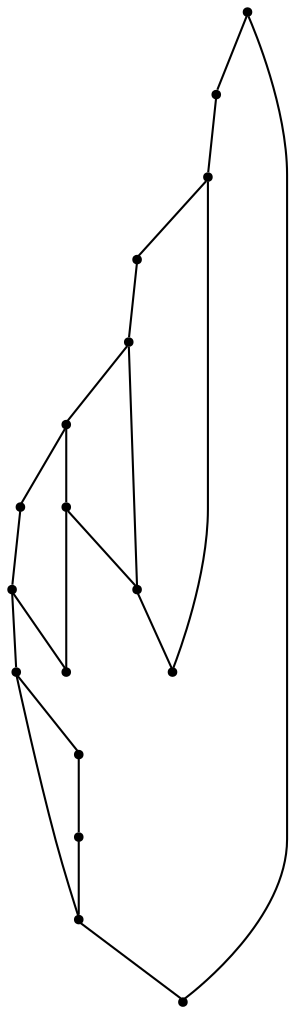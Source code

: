 graph {
  node [shape=point,comment="{\"directed\":false,\"doi\":\"10.1007/978-3-030-68766-3_20\",\"figure\":\"1 (3)\"}"]

  v0 [pos="988.2282353272939,236.24884355574505"]
  v1 [pos="988.2282353272939,329.6000750073272"]
  v2 [pos="941.555242871985,329.6000750073272"]
  v3 [pos="894.8821550340494,329.6000750073272"]
  v4 [pos="941.5552428719849,422.94723685005295"]
  v5 [pos="941.555242871985,236.24884355574505"]
  v6 [pos="894.8821550340494,236.2488435557451"]
  v7 [pos="894.8821550340494,282.9264940859643"]
  v8 [pos="894.8821550340494,376.27365592869006"]
  v9 [pos="848.2059672607512,376.27365592869006"]
  v10 [pos="801.5318143168192,376.27365592869006"]
  v11 [pos="894.8821550340494,422.94723685005295"]
  v12 [pos="848.2059672607512,422.94723685005295"]
  v13 [pos="801.5318143168194,282.9264940859643"]
  v14 [pos="848.2059672607512,282.9264940859643"]
  v15 [pos="801.5318143168194,329.6000750073272"]
  v16 [pos="754.8577249613052,329.6000750073272"]

  v0 -- v1 [id="-1",pos="988.2282353272939,236.24884355574505 988.2282353272939,329.6000750073272 988.2282353272939,329.6000750073272 988.2282353272939,329.6000750073272"]
  v12 -- v16 [id="-2",pos="848.2059672607512,422.94723685005295 754.8577885497228,422.9471414685954 754.8577885497228,422.9471414685954 754.8577885497228,422.9471414685954 754.8577249613052,329.6000750073272 754.8577249613052,329.6000750073272 754.8577249613052,329.6000750073272"]
  v10 -- v15 [id="-3",pos="801.5318143168192,376.27365592869006 801.5318143168194,329.6000750073272 801.5318143168194,329.6000750073272 801.5318143168194,329.6000750073272"]
  v15 -- v13 [id="-4",pos="801.5318143168194,329.6000750073272 801.5318143168194,282.9264940859643 801.5318143168194,282.9264940859643 801.5318143168194,282.9264940859643"]
  v15 -- v16 [id="-5",pos="801.5318143168194,329.6000750073272 754.8577249613052,329.6000750073272 754.8577249613052,329.6000750073272 754.8577249613052,329.6000750073272"]
  v13 -- v14 [id="-6",pos="801.5318143168194,282.9264940859643 848.2059672607512,282.9264940859643 848.2059672607512,282.9264940859643 848.2059672607512,282.9264940859643"]
  v14 -- v7 [id="-7",pos="848.2059672607512,282.9264940859643 894.8821550340494,282.9264940859643 894.8821550340494,282.9264940859643 894.8821550340494,282.9264940859643"]
  v13 -- v6 [id="-8",pos="801.5318143168194,282.9264940859643 801.531877905237,236.25297675223976 801.531877905237,236.25297675223976 801.531877905237,236.25297675223976 894.8821550340494,236.2488435557451 894.8821550340494,236.2488435557451 894.8821550340494,236.2488435557451"]
  v12 -- v11 [id="-9",pos="848.2059672607512,422.94723685005295 894.8821550340494,422.94723685005295 894.8821550340494,422.94723685005295 894.8821550340494,422.94723685005295"]
  v9 -- v12 [id="-10",pos="848.2059672607512,376.27365592869006 848.2059672607512,422.94723685005295 848.2059672607512,422.94723685005295 848.2059672607512,422.94723685005295"]
  v11 -- v4 [id="-11",pos="894.8821550340494,422.94723685005295 941.5552428719849,422.94723685005295 941.5552428719849,422.94723685005295 941.5552428719849,422.94723685005295"]
  v11 -- v8 [id="-12",pos="894.8821550340494,422.94723685005295 894.8821550340494,376.27365592869006 894.8821550340494,376.27365592869006 894.8821550340494,376.27365592869006"]
  v8 -- v9 [id="-13",pos="894.8821550340494,376.27365592869006 848.2059672607512,376.27365592869006 848.2059672607512,376.27365592869006 848.2059672607512,376.27365592869006"]
  v9 -- v10 [id="-14",pos="848.2059672607512,376.27365592869006 801.5318143168192,376.27365592869006 801.5318143168192,376.27365592869006 801.5318143168192,376.27365592869006"]
  v3 -- v8 [id="-15",pos="894.8821550340494,329.6000750073272 894.8821550340494,376.27365592869006 894.8821550340494,376.27365592869006 894.8821550340494,376.27365592869006"]
  v7 -- v6 [id="-16",pos="894.8821550340494,282.9264940859643 894.8821550340494,236.2488435557451 894.8821550340494,236.2488435557451 894.8821550340494,236.2488435557451"]
  v6 -- v5 [id="-17",pos="894.8821550340494,236.2488435557451 941.555242871985,236.24884355574505 941.555242871985,236.24884355574505 941.555242871985,236.24884355574505"]
  v5 -- v0 [id="-18",pos="941.555242871985,236.24884355574505 988.2282353272939,236.24884355574505 988.2282353272939,236.24884355574505 988.2282353272939,236.24884355574505"]
  v2 -- v3 [id="-19",pos="941.555242871985,329.6000750073272 894.8821550340494,329.6000750073272 894.8821550340494,329.6000750073272 894.8821550340494,329.6000750073272"]
  v4 -- v2 [id="-20",pos="941.5552428719849,422.94723685005295 941.555242871985,329.6000750073272 941.555242871985,329.6000750073272 941.555242871985,329.6000750073272"]
  v1 -- v2 [id="-21",pos="988.2282353272939,329.6000750073272 941.555242871985,329.6000750073272 941.555242871985,329.6000750073272 941.555242871985,329.6000750073272"]
}